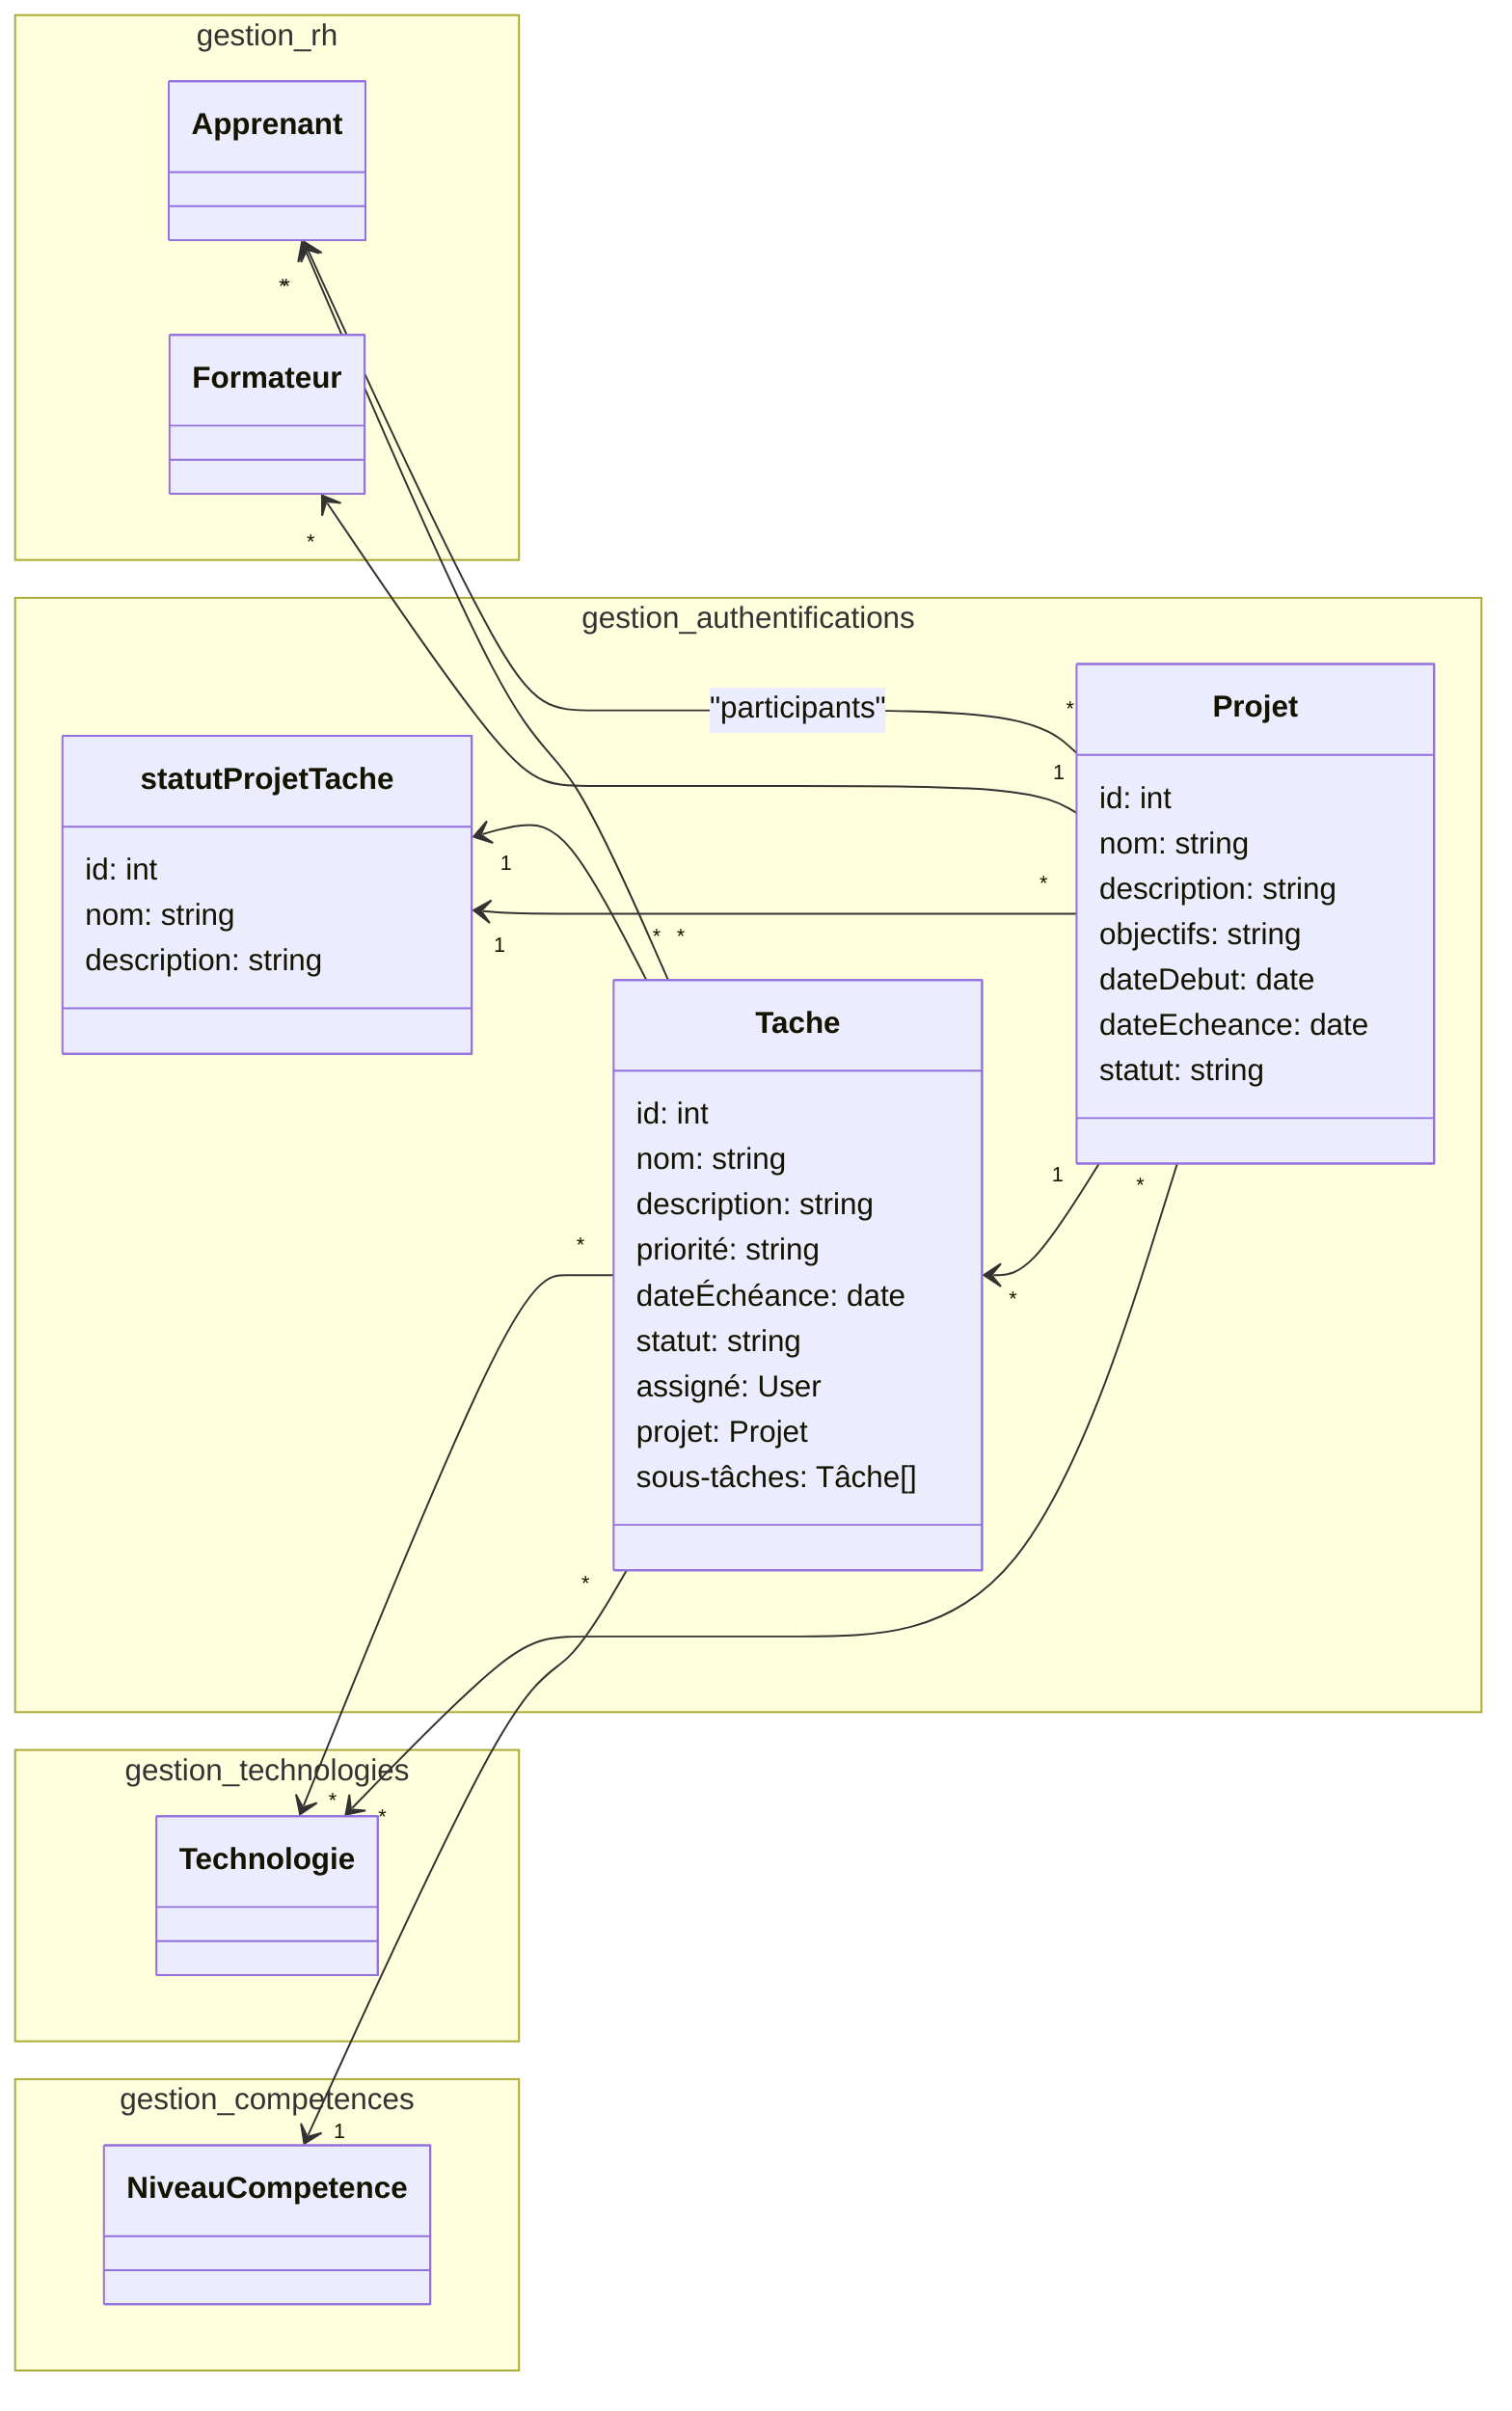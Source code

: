 classDiagram

direction RL

namespace gestion_rh{
class Apprenant
class Formateur 
}




namespace gestion_authentifications {
  class Projet {
    id: int
    nom: string
    description: string
    objectifs: string
    dateDebut: date
    dateEcheance: date
    statut: string
  }

  class Tache {
    id: int
    nom: string
    description: string
    priorité: string
    dateÉchéance: date
    statut: string
    assigné: User
    projet: Projet
    sous-tâches: Tâche[]
  }

  class statutProjetTache{
    id: int
    nom: string
    description: string
  }

}

namespace gestion_technologies{
class Technologie 
}

namespace gestion_competences {
class NiveauCompetence
}







Projet "1" --> "*" Formateur
Projet "1" --> "*" Tache
Tache "*" --> "*" Apprenant 
Projet "*" --> "*" Apprenant : "participants"
Projet "*" --> "*" Technologie
Tache "*" --> "1" NiveauCompetence
Tache "*" --> "*" Technologie
Projet "*" --> "1" statutProjetTache
Tache "*" --> "1" statutProjetTache